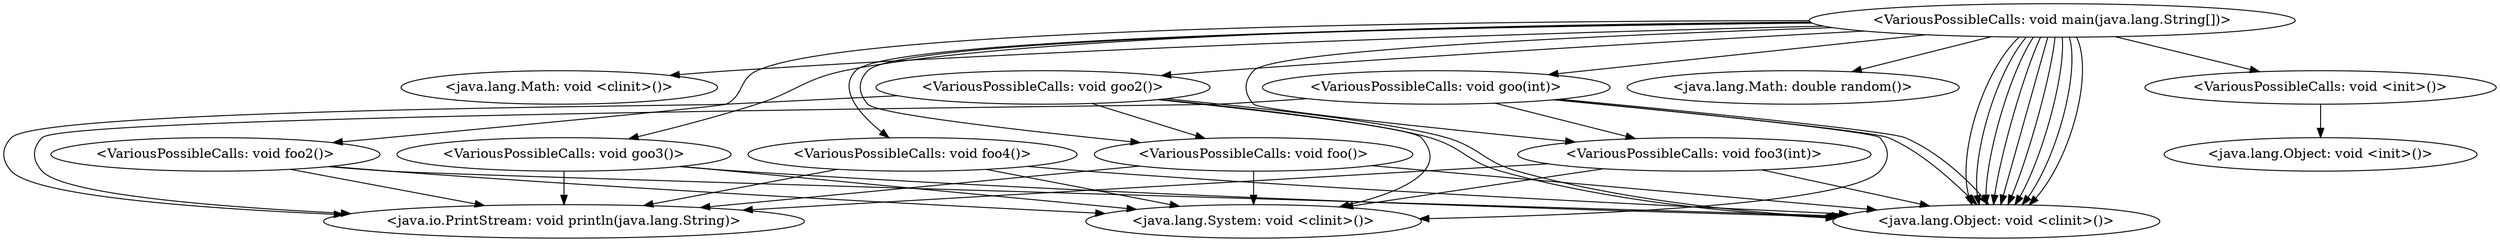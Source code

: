 digraph "call-graph" {
    "<VariousPossibleCalls: void main(java.lang.String[])>"
    "<java.lang.Math: void <clinit>()>"
    "<VariousPossibleCalls: void main(java.lang.String[])>"->"<java.lang.Math: void <clinit>()>";
    "<VariousPossibleCalls: void foo4()>"
    "<VariousPossibleCalls: void main(java.lang.String[])>"->"<VariousPossibleCalls: void foo4()>";
    "<VariousPossibleCalls: void goo3()>"
    "<VariousPossibleCalls: void main(java.lang.String[])>"->"<VariousPossibleCalls: void goo3()>";
    "<VariousPossibleCalls: void goo2()>"
    "<VariousPossibleCalls: void main(java.lang.String[])>"->"<VariousPossibleCalls: void goo2()>";
    "<VariousPossibleCalls: void goo(int)>"
    "<VariousPossibleCalls: void main(java.lang.String[])>"->"<VariousPossibleCalls: void goo(int)>";
    "<VariousPossibleCalls: void foo3(int)>"
    "<VariousPossibleCalls: void main(java.lang.String[])>"->"<VariousPossibleCalls: void foo3(int)>";
    "<VariousPossibleCalls: void foo2()>"
    "<VariousPossibleCalls: void main(java.lang.String[])>"->"<VariousPossibleCalls: void foo2()>";
    "<VariousPossibleCalls: void foo()>"
    "<VariousPossibleCalls: void main(java.lang.String[])>"->"<VariousPossibleCalls: void foo()>";
    "<java.lang.Math: double random()>"
    "<VariousPossibleCalls: void main(java.lang.String[])>"->"<java.lang.Math: double random()>";
    "<java.lang.Object: void <clinit>()>"
    "<VariousPossibleCalls: void main(java.lang.String[])>"->"<java.lang.Object: void <clinit>()>";
    "<VariousPossibleCalls: void main(java.lang.String[])>"->"<java.lang.Object: void <clinit>()>";
    "<VariousPossibleCalls: void main(java.lang.String[])>"->"<java.lang.Object: void <clinit>()>";
    "<VariousPossibleCalls: void main(java.lang.String[])>"->"<java.lang.Object: void <clinit>()>";
    "<VariousPossibleCalls: void main(java.lang.String[])>"->"<java.lang.Object: void <clinit>()>";
    "<VariousPossibleCalls: void main(java.lang.String[])>"->"<java.lang.Object: void <clinit>()>";
    "<VariousPossibleCalls: void main(java.lang.String[])>"->"<java.lang.Object: void <clinit>()>";
    "<VariousPossibleCalls: void main(java.lang.String[])>"->"<java.lang.Object: void <clinit>()>";
    "<VariousPossibleCalls: void main(java.lang.String[])>"->"<java.lang.Object: void <clinit>()>";
    "<java.lang.System: void <clinit>()>"
    "<VariousPossibleCalls: void foo4()>"->"<java.lang.System: void <clinit>()>";
    "<VariousPossibleCalls: void foo4()>"->"<java.lang.Object: void <clinit>()>";
    "<VariousPossibleCalls: void goo3()>"->"<java.lang.System: void <clinit>()>";
    "<VariousPossibleCalls: void goo3()>"->"<java.lang.Object: void <clinit>()>";
    "<VariousPossibleCalls: void goo2()>"->"<java.lang.System: void <clinit>()>";
    "<VariousPossibleCalls: void goo2()>"->"<VariousPossibleCalls: void foo()>";
    "<VariousPossibleCalls: void goo2()>"->"<java.lang.Object: void <clinit>()>";
    "<VariousPossibleCalls: void goo2()>"->"<java.lang.Object: void <clinit>()>";
    "<VariousPossibleCalls: void goo(int)>"->"<java.lang.System: void <clinit>()>";
    "<VariousPossibleCalls: void goo(int)>"->"<VariousPossibleCalls: void foo3(int)>";
    "<VariousPossibleCalls: void goo(int)>"->"<java.lang.Object: void <clinit>()>";
    "<VariousPossibleCalls: void goo(int)>"->"<java.lang.Object: void <clinit>()>";
    "<VariousPossibleCalls: void foo3(int)>"->"<java.lang.System: void <clinit>()>";
    "<VariousPossibleCalls: void foo3(int)>"->"<java.lang.Object: void <clinit>()>";
    "<VariousPossibleCalls: void foo2()>"->"<java.lang.System: void <clinit>()>";
    "<VariousPossibleCalls: void foo2()>"->"<java.lang.Object: void <clinit>()>";
    "<VariousPossibleCalls: void foo()>"->"<java.lang.System: void <clinit>()>";
    "<VariousPossibleCalls: void foo()>"->"<java.lang.Object: void <clinit>()>";
    "<VariousPossibleCalls: void <init>()>"
    "<VariousPossibleCalls: void main(java.lang.String[])>"->"<VariousPossibleCalls: void <init>()>";
    "<java.io.PrintStream: void println(java.lang.String)>"
    "<VariousPossibleCalls: void foo4()>"->"<java.io.PrintStream: void println(java.lang.String)>";
    "<VariousPossibleCalls: void goo3()>"->"<java.io.PrintStream: void println(java.lang.String)>";
    "<VariousPossibleCalls: void goo2()>"->"<java.io.PrintStream: void println(java.lang.String)>";
    "<VariousPossibleCalls: void goo(int)>"->"<java.io.PrintStream: void println(java.lang.String)>";
    "<VariousPossibleCalls: void foo3(int)>"->"<java.io.PrintStream: void println(java.lang.String)>";
    "<VariousPossibleCalls: void foo2()>"->"<java.io.PrintStream: void println(java.lang.String)>";
    "<VariousPossibleCalls: void foo()>"->"<java.io.PrintStream: void println(java.lang.String)>";
    "<java.lang.Object: void <init>()>"
    "<VariousPossibleCalls: void <init>()>"->"<java.lang.Object: void <init>()>";
}
